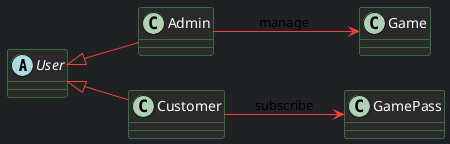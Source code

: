 @startuml
skinparam backgroundColor #202124
skinparam class {
  BackgroundColor #2a2a2a
  BorderColor #4CAF50
  ArrowColor #f44336
  FontColor white
  FontName "JetBrains Mono"
}
left to right direction

abstract class User
class Admin extends User
class Customer extends User
class Game
class GamePass

Admin --> Game : manage
Customer --> GamePass : subscribe
@enduml
